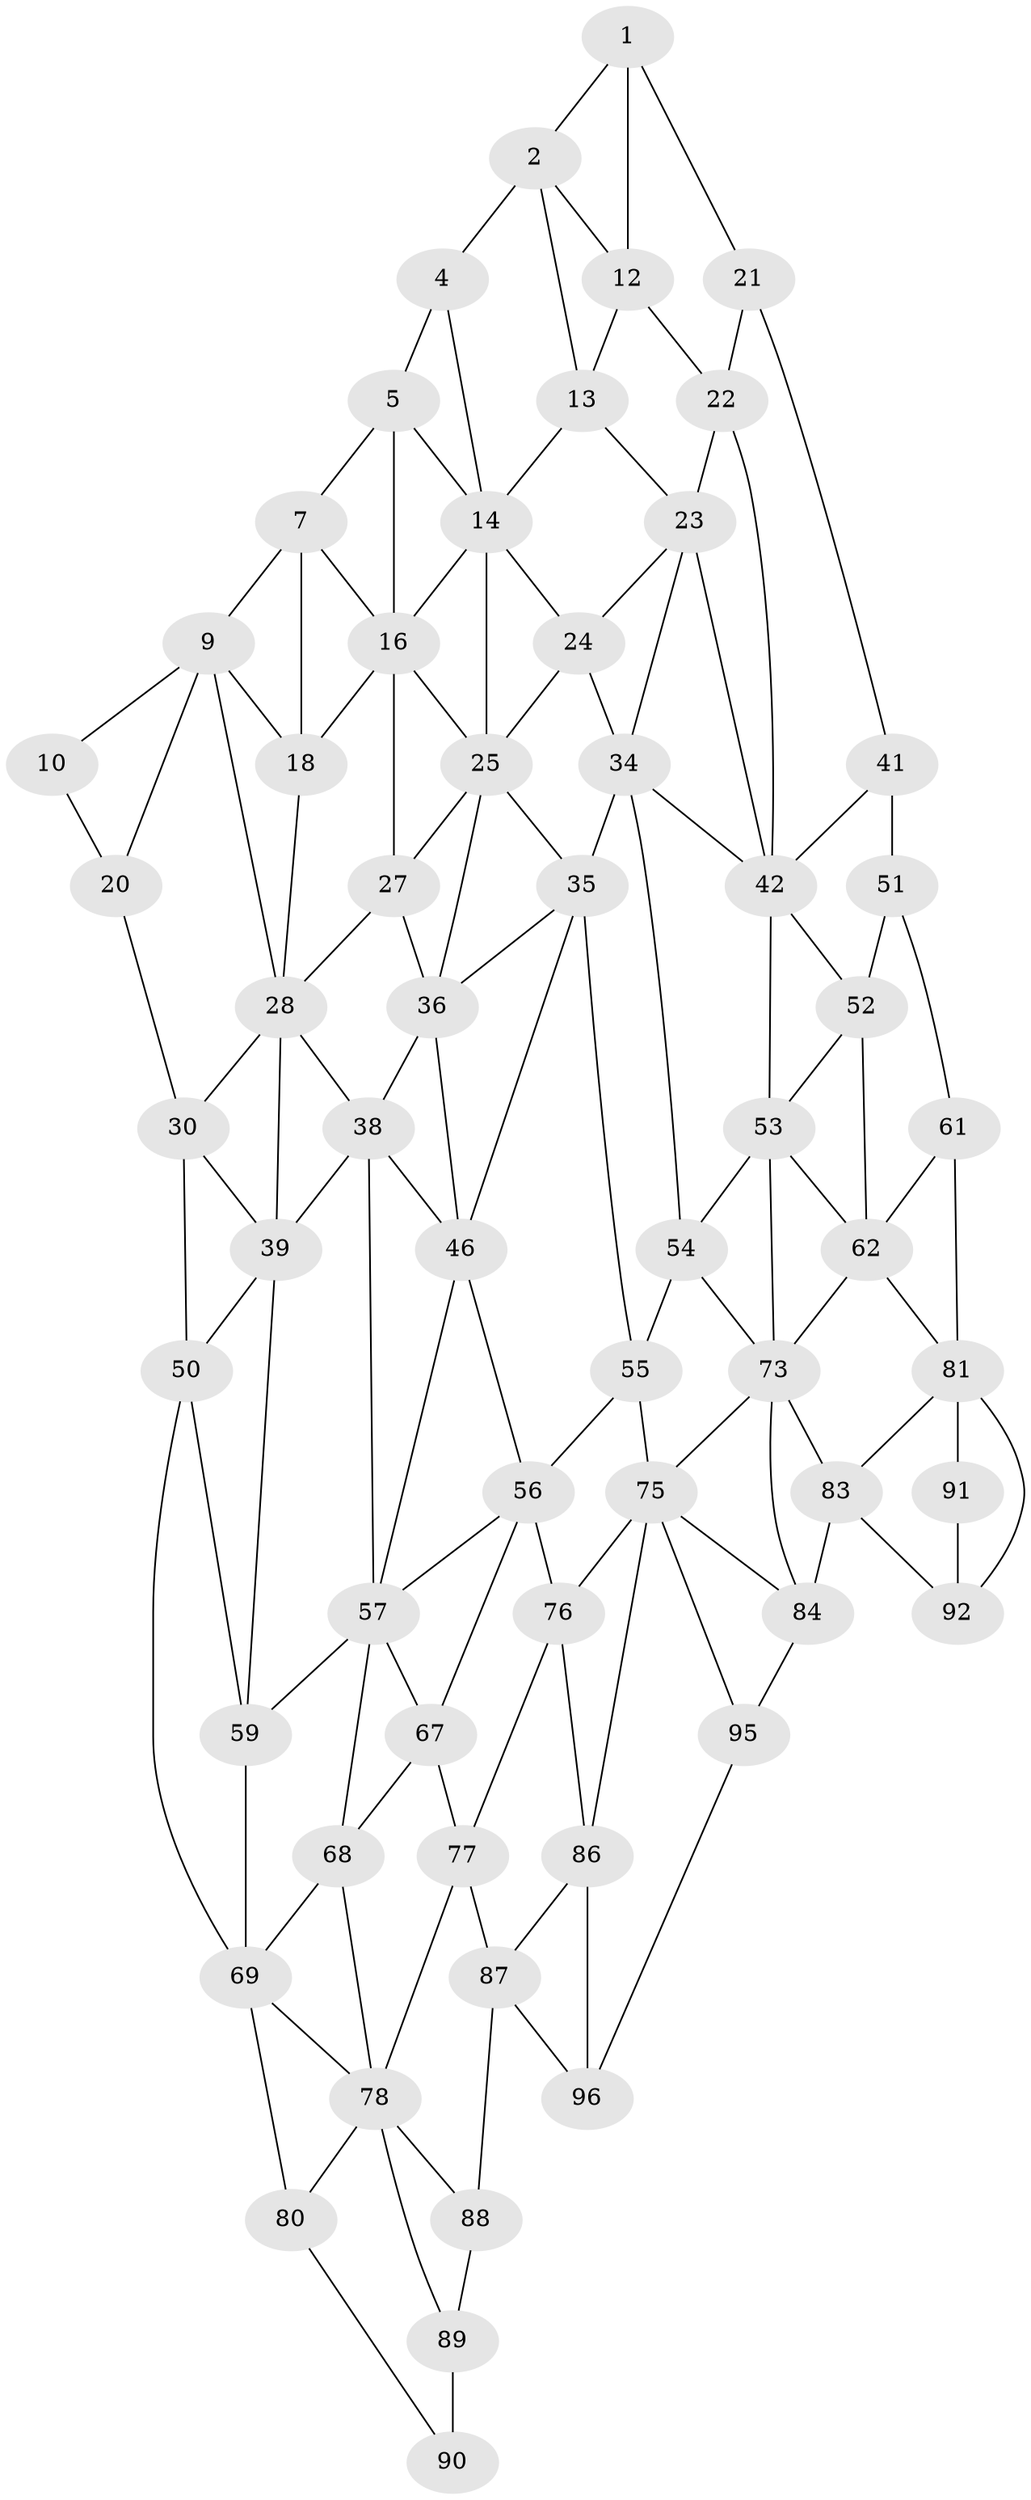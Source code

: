 // original degree distribution, {2: 0.04, 3: 0.32, 4: 0.64}
// Generated by graph-tools (version 1.1) at 2025/38/02/21/25 10:38:56]
// undirected, 61 vertices, 128 edges
graph export_dot {
graph [start="1"]
  node [color=gray90,style=filled];
  1 [super="+11"];
  2 [super="+3"];
  4;
  5 [super="+6"];
  7 [super="+8"];
  9 [super="+19"];
  10;
  12;
  13;
  14 [super="+15"];
  16 [super="+17"];
  18;
  20;
  21 [super="+31"];
  22 [super="+32"];
  23 [super="+33"];
  24;
  25 [super="+26"];
  27;
  28 [super="+29"];
  30 [super="+40"];
  34 [super="+44"];
  35 [super="+45"];
  36 [super="+37"];
  38 [super="+48"];
  39 [super="+49"];
  41;
  42 [super="+43"];
  46 [super="+47"];
  50 [super="+60"];
  51;
  52;
  53 [super="+63"];
  54 [super="+64"];
  55 [super="+65"];
  56 [super="+66"];
  57 [super="+58"];
  59;
  61 [super="+71"];
  62 [super="+72"];
  67;
  68;
  69 [super="+70"];
  73 [super="+74"];
  75 [super="+85"];
  76;
  77;
  78 [super="+79"];
  80;
  81 [super="+82"];
  83 [super="+93"];
  84 [super="+94"];
  86;
  87 [super="+97"];
  88 [super="+98"];
  89 [super="+99"];
  90 [super="+100"];
  91;
  92;
  95;
  96;
  1 -- 2;
  1 -- 12;
  1 -- 21;
  2 -- 12;
  2 -- 4;
  2 -- 13;
  4 -- 14;
  4 -- 5;
  5 -- 16;
  5 -- 7;
  5 -- 14;
  7 -- 16;
  7 -- 9;
  7 -- 18;
  9 -- 10;
  9 -- 18;
  9 -- 20;
  9 -- 28;
  10 -- 20;
  12 -- 22;
  12 -- 13;
  13 -- 23;
  13 -- 14;
  14 -- 24;
  14 -- 16;
  14 -- 25;
  16 -- 25;
  16 -- 18;
  16 -- 27;
  18 -- 28;
  20 -- 30;
  21 -- 22 [weight=2];
  21 -- 41;
  22 -- 23 [weight=2];
  22 -- 42;
  23 -- 24;
  23 -- 34;
  23 -- 42;
  24 -- 34;
  24 -- 25;
  25 -- 35;
  25 -- 27;
  25 -- 36;
  27 -- 28;
  27 -- 36;
  28 -- 38;
  28 -- 30;
  28 -- 39;
  30 -- 50;
  30 -- 39;
  34 -- 35 [weight=2];
  34 -- 42;
  34 -- 54;
  35 -- 36;
  35 -- 46;
  35 -- 55;
  36 -- 46 [weight=2];
  36 -- 38;
  38 -- 39 [weight=2];
  38 -- 46;
  38 -- 57;
  39 -- 50;
  39 -- 59;
  41 -- 51;
  41 -- 42;
  42 -- 52;
  42 -- 53;
  46 -- 56;
  46 -- 57;
  50 -- 59;
  50 -- 69;
  51 -- 61;
  51 -- 52;
  52 -- 62;
  52 -- 53;
  53 -- 54 [weight=2];
  53 -- 73;
  53 -- 62;
  54 -- 55 [weight=2];
  54 -- 73;
  55 -- 56 [weight=2];
  55 -- 75;
  56 -- 57;
  56 -- 67;
  56 -- 76;
  57 -- 67;
  57 -- 59;
  57 -- 68;
  59 -- 69;
  61 -- 62 [weight=2];
  61 -- 81;
  62 -- 73;
  62 -- 81;
  67 -- 77;
  67 -- 68;
  68 -- 78;
  68 -- 69;
  69 -- 78;
  69 -- 80;
  73 -- 83;
  73 -- 75;
  73 -- 84;
  75 -- 76;
  75 -- 84;
  75 -- 86;
  75 -- 95;
  76 -- 86;
  76 -- 77;
  77 -- 87;
  77 -- 78;
  78 -- 88;
  78 -- 80;
  78 -- 89;
  80 -- 90;
  81 -- 91;
  81 -- 83;
  81 -- 92;
  83 -- 84 [weight=2];
  83 -- 92;
  84 -- 95;
  86 -- 96;
  86 -- 87;
  87 -- 88 [weight=2];
  87 -- 96;
  88 -- 89 [weight=2];
  89 -- 90 [weight=2];
  91 -- 92;
  95 -- 96;
}
